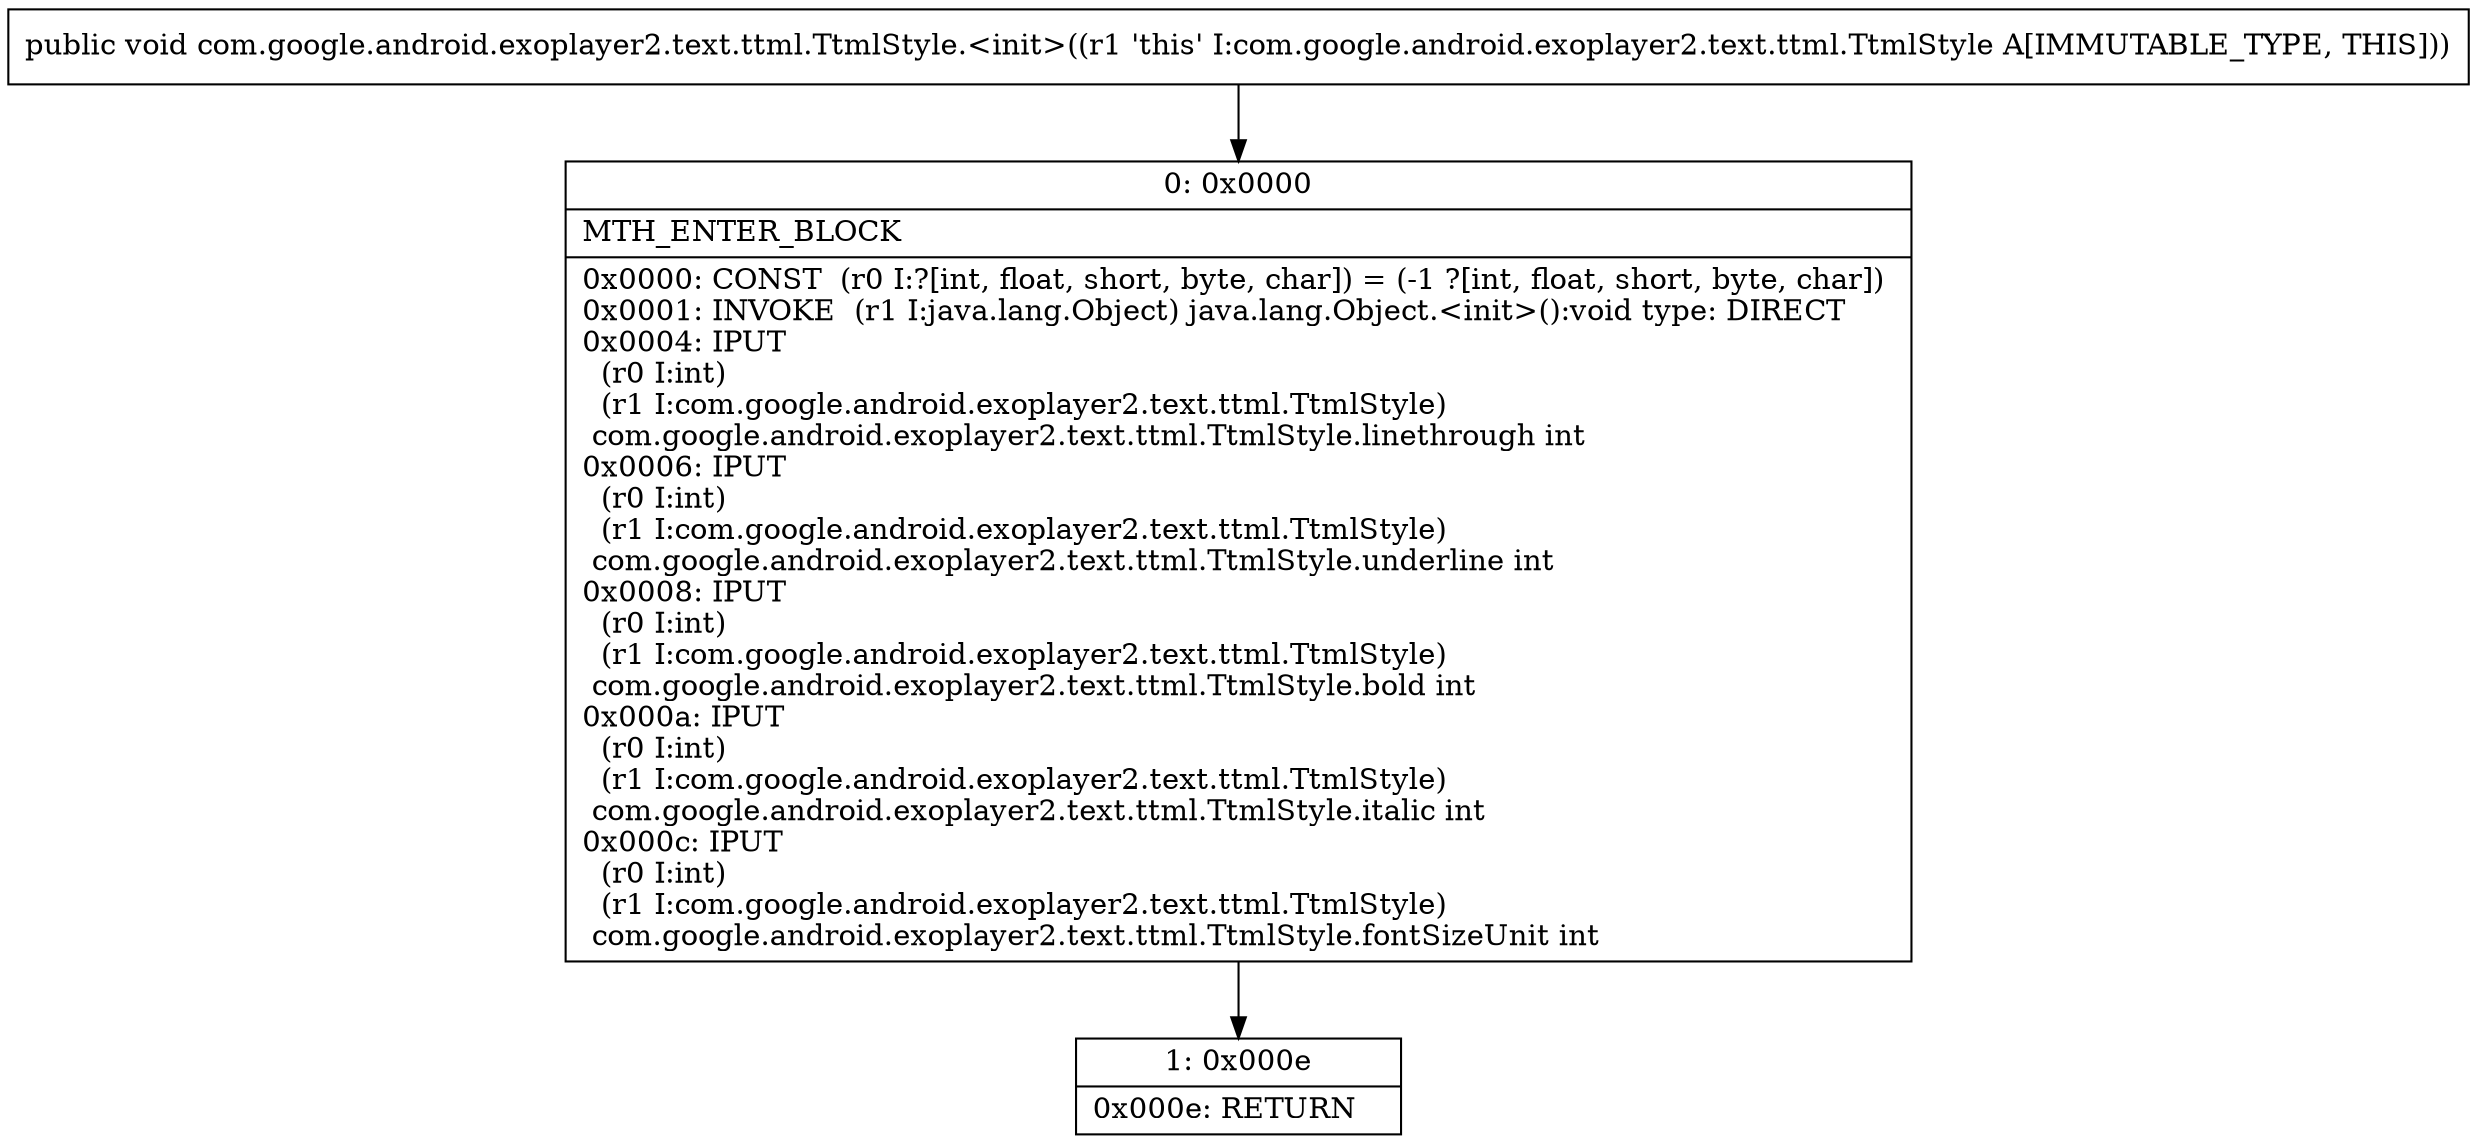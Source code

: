 digraph "CFG forcom.google.android.exoplayer2.text.ttml.TtmlStyle.\<init\>()V" {
Node_0 [shape=record,label="{0\:\ 0x0000|MTH_ENTER_BLOCK\l|0x0000: CONST  (r0 I:?[int, float, short, byte, char]) = (\-1 ?[int, float, short, byte, char]) \l0x0001: INVOKE  (r1 I:java.lang.Object) java.lang.Object.\<init\>():void type: DIRECT \l0x0004: IPUT  \l  (r0 I:int)\l  (r1 I:com.google.android.exoplayer2.text.ttml.TtmlStyle)\l com.google.android.exoplayer2.text.ttml.TtmlStyle.linethrough int \l0x0006: IPUT  \l  (r0 I:int)\l  (r1 I:com.google.android.exoplayer2.text.ttml.TtmlStyle)\l com.google.android.exoplayer2.text.ttml.TtmlStyle.underline int \l0x0008: IPUT  \l  (r0 I:int)\l  (r1 I:com.google.android.exoplayer2.text.ttml.TtmlStyle)\l com.google.android.exoplayer2.text.ttml.TtmlStyle.bold int \l0x000a: IPUT  \l  (r0 I:int)\l  (r1 I:com.google.android.exoplayer2.text.ttml.TtmlStyle)\l com.google.android.exoplayer2.text.ttml.TtmlStyle.italic int \l0x000c: IPUT  \l  (r0 I:int)\l  (r1 I:com.google.android.exoplayer2.text.ttml.TtmlStyle)\l com.google.android.exoplayer2.text.ttml.TtmlStyle.fontSizeUnit int \l}"];
Node_1 [shape=record,label="{1\:\ 0x000e|0x000e: RETURN   \l}"];
MethodNode[shape=record,label="{public void com.google.android.exoplayer2.text.ttml.TtmlStyle.\<init\>((r1 'this' I:com.google.android.exoplayer2.text.ttml.TtmlStyle A[IMMUTABLE_TYPE, THIS])) }"];
MethodNode -> Node_0;
Node_0 -> Node_1;
}


